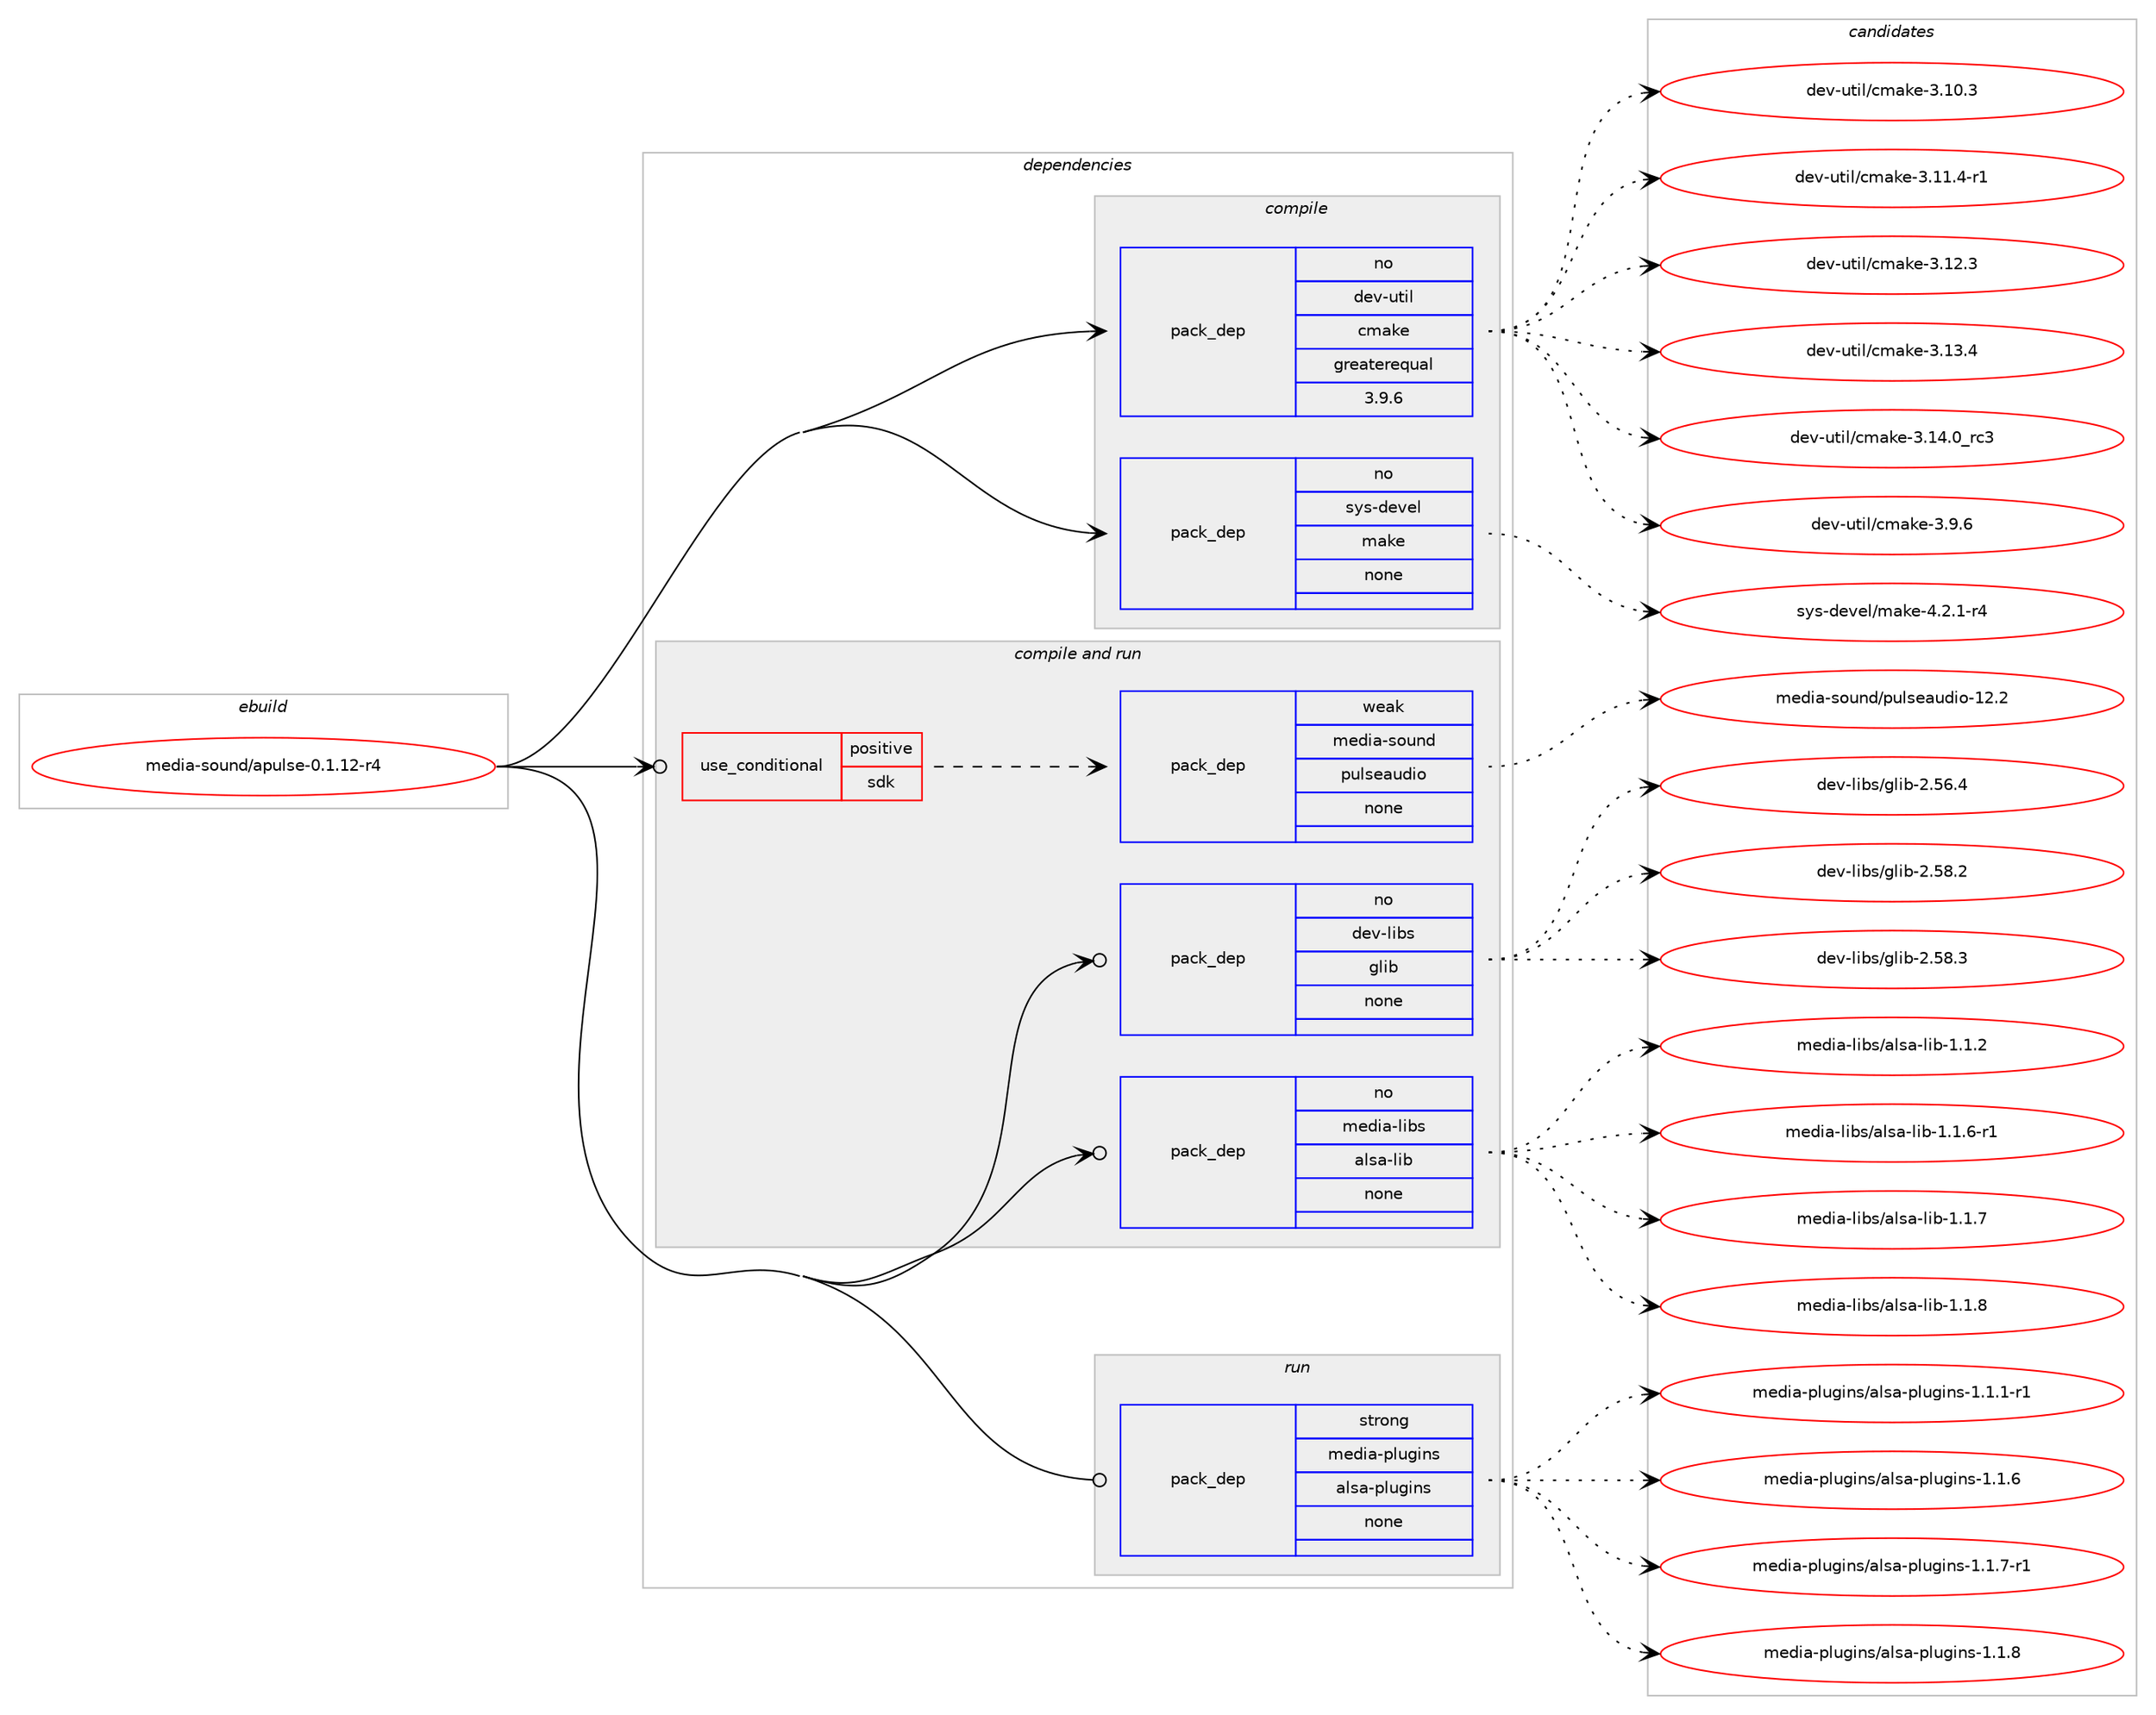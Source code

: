digraph prolog {

# *************
# Graph options
# *************

newrank=true;
concentrate=true;
compound=true;
graph [rankdir=LR,fontname=Helvetica,fontsize=10,ranksep=1.5];#, ranksep=2.5, nodesep=0.2];
edge  [arrowhead=vee];
node  [fontname=Helvetica,fontsize=10];

# **********
# The ebuild
# **********

subgraph cluster_leftcol {
color=gray;
rank=same;
label=<<i>ebuild</i>>;
id [label="media-sound/apulse-0.1.12-r4", color=red, width=4, href="../media-sound/apulse-0.1.12-r4.svg"];
}

# ****************
# The dependencies
# ****************

subgraph cluster_midcol {
color=gray;
label=<<i>dependencies</i>>;
subgraph cluster_compile {
fillcolor="#eeeeee";
style=filled;
label=<<i>compile</i>>;
subgraph pack1161369 {
dependency1624360 [label=<<TABLE BORDER="0" CELLBORDER="1" CELLSPACING="0" CELLPADDING="4" WIDTH="220"><TR><TD ROWSPAN="6" CELLPADDING="30">pack_dep</TD></TR><TR><TD WIDTH="110">no</TD></TR><TR><TD>dev-util</TD></TR><TR><TD>cmake</TD></TR><TR><TD>greaterequal</TD></TR><TR><TD>3.9.6</TD></TR></TABLE>>, shape=none, color=blue];
}
id:e -> dependency1624360:w [weight=20,style="solid",arrowhead="vee"];
subgraph pack1161370 {
dependency1624361 [label=<<TABLE BORDER="0" CELLBORDER="1" CELLSPACING="0" CELLPADDING="4" WIDTH="220"><TR><TD ROWSPAN="6" CELLPADDING="30">pack_dep</TD></TR><TR><TD WIDTH="110">no</TD></TR><TR><TD>sys-devel</TD></TR><TR><TD>make</TD></TR><TR><TD>none</TD></TR><TR><TD></TD></TR></TABLE>>, shape=none, color=blue];
}
id:e -> dependency1624361:w [weight=20,style="solid",arrowhead="vee"];
}
subgraph cluster_compileandrun {
fillcolor="#eeeeee";
style=filled;
label=<<i>compile and run</i>>;
subgraph cond436791 {
dependency1624362 [label=<<TABLE BORDER="0" CELLBORDER="1" CELLSPACING="0" CELLPADDING="4"><TR><TD ROWSPAN="3" CELLPADDING="10">use_conditional</TD></TR><TR><TD>positive</TD></TR><TR><TD>sdk</TD></TR></TABLE>>, shape=none, color=red];
subgraph pack1161371 {
dependency1624363 [label=<<TABLE BORDER="0" CELLBORDER="1" CELLSPACING="0" CELLPADDING="4" WIDTH="220"><TR><TD ROWSPAN="6" CELLPADDING="30">pack_dep</TD></TR><TR><TD WIDTH="110">weak</TD></TR><TR><TD>media-sound</TD></TR><TR><TD>pulseaudio</TD></TR><TR><TD>none</TD></TR><TR><TD></TD></TR></TABLE>>, shape=none, color=blue];
}
dependency1624362:e -> dependency1624363:w [weight=20,style="dashed",arrowhead="vee"];
}
id:e -> dependency1624362:w [weight=20,style="solid",arrowhead="odotvee"];
subgraph pack1161372 {
dependency1624364 [label=<<TABLE BORDER="0" CELLBORDER="1" CELLSPACING="0" CELLPADDING="4" WIDTH="220"><TR><TD ROWSPAN="6" CELLPADDING="30">pack_dep</TD></TR><TR><TD WIDTH="110">no</TD></TR><TR><TD>dev-libs</TD></TR><TR><TD>glib</TD></TR><TR><TD>none</TD></TR><TR><TD></TD></TR></TABLE>>, shape=none, color=blue];
}
id:e -> dependency1624364:w [weight=20,style="solid",arrowhead="odotvee"];
subgraph pack1161373 {
dependency1624365 [label=<<TABLE BORDER="0" CELLBORDER="1" CELLSPACING="0" CELLPADDING="4" WIDTH="220"><TR><TD ROWSPAN="6" CELLPADDING="30">pack_dep</TD></TR><TR><TD WIDTH="110">no</TD></TR><TR><TD>media-libs</TD></TR><TR><TD>alsa-lib</TD></TR><TR><TD>none</TD></TR><TR><TD></TD></TR></TABLE>>, shape=none, color=blue];
}
id:e -> dependency1624365:w [weight=20,style="solid",arrowhead="odotvee"];
}
subgraph cluster_run {
fillcolor="#eeeeee";
style=filled;
label=<<i>run</i>>;
subgraph pack1161374 {
dependency1624366 [label=<<TABLE BORDER="0" CELLBORDER="1" CELLSPACING="0" CELLPADDING="4" WIDTH="220"><TR><TD ROWSPAN="6" CELLPADDING="30">pack_dep</TD></TR><TR><TD WIDTH="110">strong</TD></TR><TR><TD>media-plugins</TD></TR><TR><TD>alsa-plugins</TD></TR><TR><TD>none</TD></TR><TR><TD></TD></TR></TABLE>>, shape=none, color=blue];
}
id:e -> dependency1624366:w [weight=20,style="solid",arrowhead="odot"];
}
}

# **************
# The candidates
# **************

subgraph cluster_choices {
rank=same;
color=gray;
label=<<i>candidates</i>>;

subgraph choice1161369 {
color=black;
nodesep=1;
choice1001011184511711610510847991099710710145514649484651 [label="dev-util/cmake-3.10.3", color=red, width=4,href="../dev-util/cmake-3.10.3.svg"];
choice10010111845117116105108479910997107101455146494946524511449 [label="dev-util/cmake-3.11.4-r1", color=red, width=4,href="../dev-util/cmake-3.11.4-r1.svg"];
choice1001011184511711610510847991099710710145514649504651 [label="dev-util/cmake-3.12.3", color=red, width=4,href="../dev-util/cmake-3.12.3.svg"];
choice1001011184511711610510847991099710710145514649514652 [label="dev-util/cmake-3.13.4", color=red, width=4,href="../dev-util/cmake-3.13.4.svg"];
choice1001011184511711610510847991099710710145514649524648951149951 [label="dev-util/cmake-3.14.0_rc3", color=red, width=4,href="../dev-util/cmake-3.14.0_rc3.svg"];
choice10010111845117116105108479910997107101455146574654 [label="dev-util/cmake-3.9.6", color=red, width=4,href="../dev-util/cmake-3.9.6.svg"];
dependency1624360:e -> choice1001011184511711610510847991099710710145514649484651:w [style=dotted,weight="100"];
dependency1624360:e -> choice10010111845117116105108479910997107101455146494946524511449:w [style=dotted,weight="100"];
dependency1624360:e -> choice1001011184511711610510847991099710710145514649504651:w [style=dotted,weight="100"];
dependency1624360:e -> choice1001011184511711610510847991099710710145514649514652:w [style=dotted,weight="100"];
dependency1624360:e -> choice1001011184511711610510847991099710710145514649524648951149951:w [style=dotted,weight="100"];
dependency1624360:e -> choice10010111845117116105108479910997107101455146574654:w [style=dotted,weight="100"];
}
subgraph choice1161370 {
color=black;
nodesep=1;
choice1151211154510010111810110847109971071014552465046494511452 [label="sys-devel/make-4.2.1-r4", color=red, width=4,href="../sys-devel/make-4.2.1-r4.svg"];
dependency1624361:e -> choice1151211154510010111810110847109971071014552465046494511452:w [style=dotted,weight="100"];
}
subgraph choice1161371 {
color=black;
nodesep=1;
choice109101100105974511511111711010047112117108115101971171001051114549504650 [label="media-sound/pulseaudio-12.2", color=red, width=4,href="../media-sound/pulseaudio-12.2.svg"];
dependency1624363:e -> choice109101100105974511511111711010047112117108115101971171001051114549504650:w [style=dotted,weight="100"];
}
subgraph choice1161372 {
color=black;
nodesep=1;
choice1001011184510810598115471031081059845504653544652 [label="dev-libs/glib-2.56.4", color=red, width=4,href="../dev-libs/glib-2.56.4.svg"];
choice1001011184510810598115471031081059845504653564650 [label="dev-libs/glib-2.58.2", color=red, width=4,href="../dev-libs/glib-2.58.2.svg"];
choice1001011184510810598115471031081059845504653564651 [label="dev-libs/glib-2.58.3", color=red, width=4,href="../dev-libs/glib-2.58.3.svg"];
dependency1624364:e -> choice1001011184510810598115471031081059845504653544652:w [style=dotted,weight="100"];
dependency1624364:e -> choice1001011184510810598115471031081059845504653564650:w [style=dotted,weight="100"];
dependency1624364:e -> choice1001011184510810598115471031081059845504653564651:w [style=dotted,weight="100"];
}
subgraph choice1161373 {
color=black;
nodesep=1;
choice1091011001059745108105981154797108115974510810598454946494650 [label="media-libs/alsa-lib-1.1.2", color=red, width=4,href="../media-libs/alsa-lib-1.1.2.svg"];
choice10910110010597451081059811547971081159745108105984549464946544511449 [label="media-libs/alsa-lib-1.1.6-r1", color=red, width=4,href="../media-libs/alsa-lib-1.1.6-r1.svg"];
choice1091011001059745108105981154797108115974510810598454946494655 [label="media-libs/alsa-lib-1.1.7", color=red, width=4,href="../media-libs/alsa-lib-1.1.7.svg"];
choice1091011001059745108105981154797108115974510810598454946494656 [label="media-libs/alsa-lib-1.1.8", color=red, width=4,href="../media-libs/alsa-lib-1.1.8.svg"];
dependency1624365:e -> choice1091011001059745108105981154797108115974510810598454946494650:w [style=dotted,weight="100"];
dependency1624365:e -> choice10910110010597451081059811547971081159745108105984549464946544511449:w [style=dotted,weight="100"];
dependency1624365:e -> choice1091011001059745108105981154797108115974510810598454946494655:w [style=dotted,weight="100"];
dependency1624365:e -> choice1091011001059745108105981154797108115974510810598454946494656:w [style=dotted,weight="100"];
}
subgraph choice1161374 {
color=black;
nodesep=1;
choice1091011001059745112108117103105110115479710811597451121081171031051101154549464946494511449 [label="media-plugins/alsa-plugins-1.1.1-r1", color=red, width=4,href="../media-plugins/alsa-plugins-1.1.1-r1.svg"];
choice109101100105974511210811710310511011547971081159745112108117103105110115454946494654 [label="media-plugins/alsa-plugins-1.1.6", color=red, width=4,href="../media-plugins/alsa-plugins-1.1.6.svg"];
choice1091011001059745112108117103105110115479710811597451121081171031051101154549464946554511449 [label="media-plugins/alsa-plugins-1.1.7-r1", color=red, width=4,href="../media-plugins/alsa-plugins-1.1.7-r1.svg"];
choice109101100105974511210811710310511011547971081159745112108117103105110115454946494656 [label="media-plugins/alsa-plugins-1.1.8", color=red, width=4,href="../media-plugins/alsa-plugins-1.1.8.svg"];
dependency1624366:e -> choice1091011001059745112108117103105110115479710811597451121081171031051101154549464946494511449:w [style=dotted,weight="100"];
dependency1624366:e -> choice109101100105974511210811710310511011547971081159745112108117103105110115454946494654:w [style=dotted,weight="100"];
dependency1624366:e -> choice1091011001059745112108117103105110115479710811597451121081171031051101154549464946554511449:w [style=dotted,weight="100"];
dependency1624366:e -> choice109101100105974511210811710310511011547971081159745112108117103105110115454946494656:w [style=dotted,weight="100"];
}
}

}
